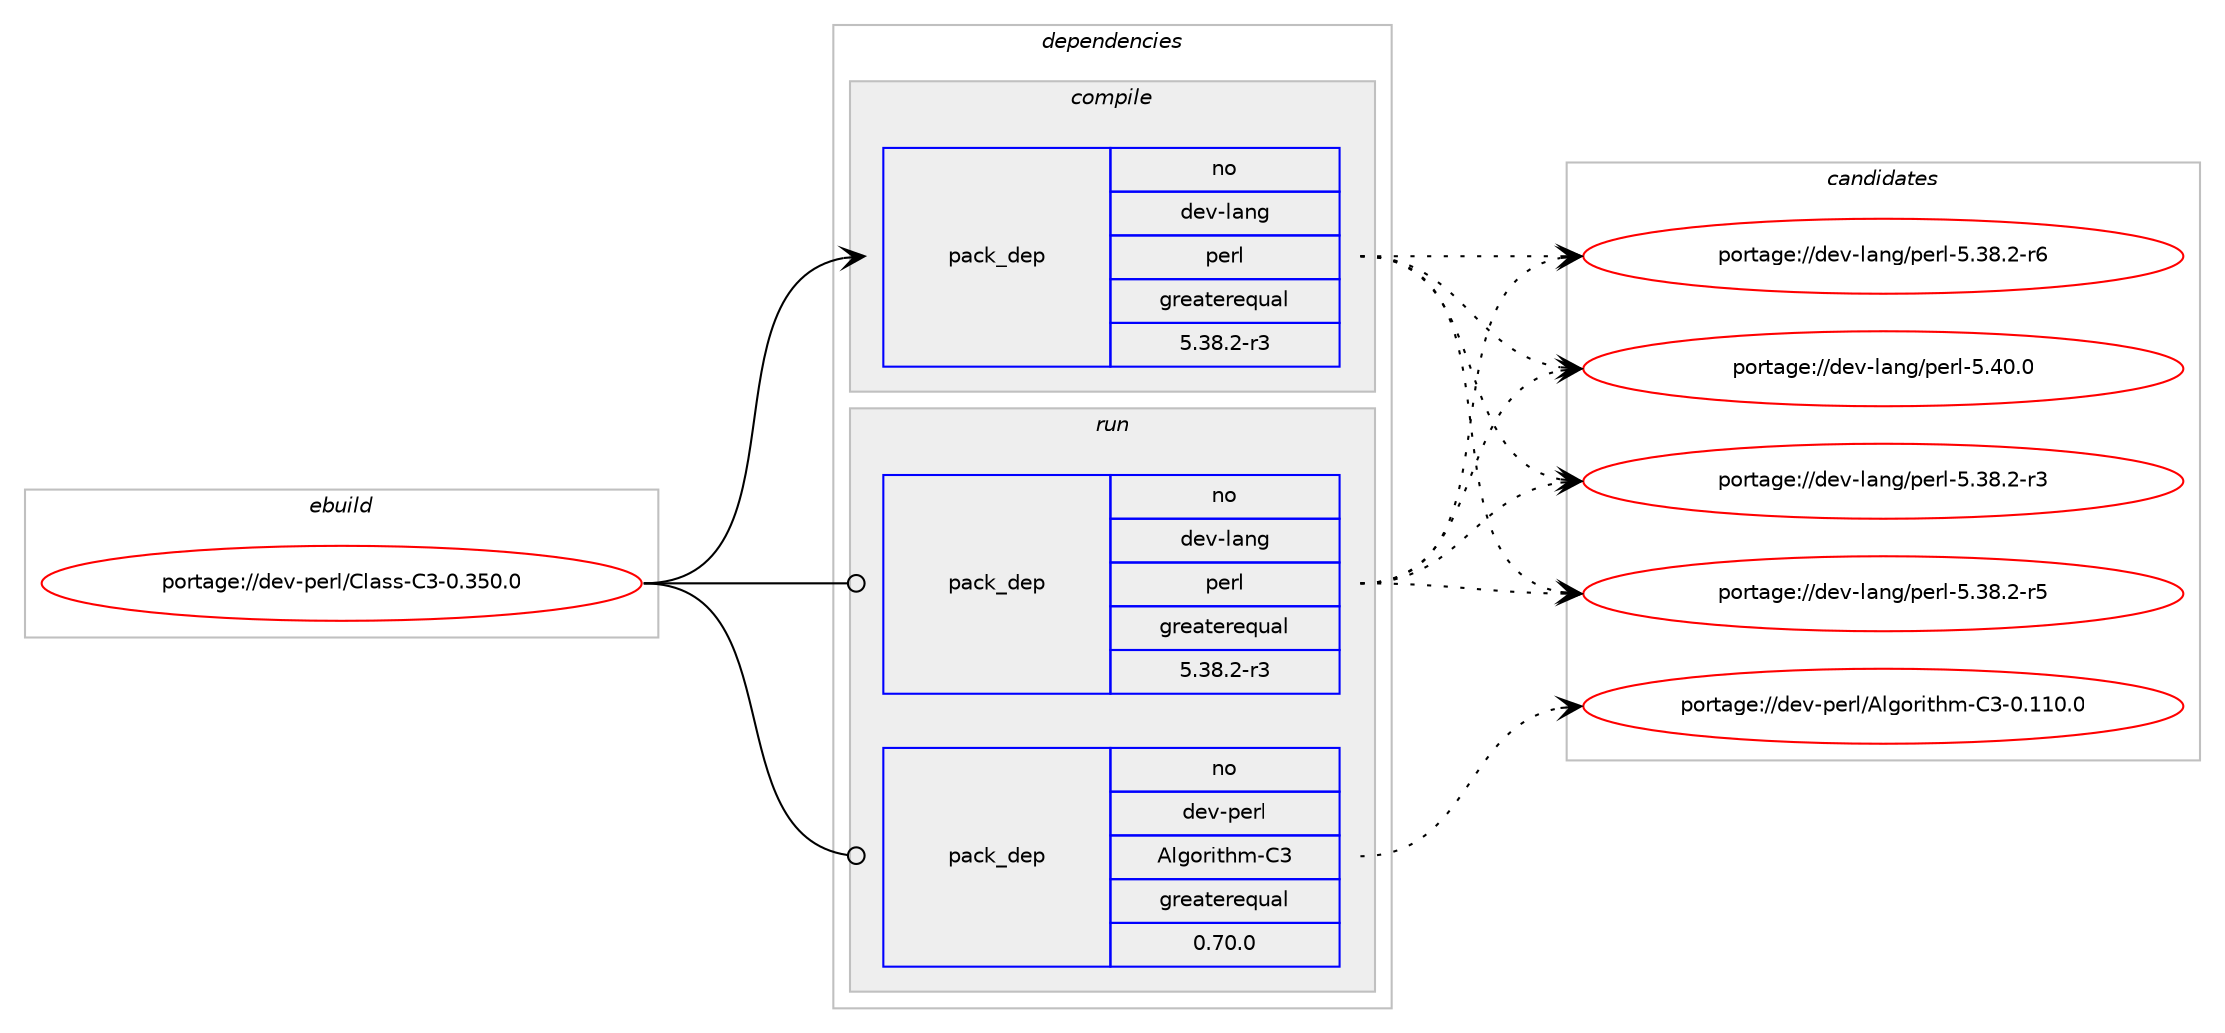 digraph prolog {

# *************
# Graph options
# *************

newrank=true;
concentrate=true;
compound=true;
graph [rankdir=LR,fontname=Helvetica,fontsize=10,ranksep=1.5];#, ranksep=2.5, nodesep=0.2];
edge  [arrowhead=vee];
node  [fontname=Helvetica,fontsize=10];

# **********
# The ebuild
# **********

subgraph cluster_leftcol {
color=gray;
rank=same;
label=<<i>ebuild</i>>;
id [label="portage://dev-perl/Class-C3-0.350.0", color=red, width=4, href="../dev-perl/Class-C3-0.350.0.svg"];
}

# ****************
# The dependencies
# ****************

subgraph cluster_midcol {
color=gray;
label=<<i>dependencies</i>>;
subgraph cluster_compile {
fillcolor="#eeeeee";
style=filled;
label=<<i>compile</i>>;
subgraph pack33578 {
dependency63654 [label=<<TABLE BORDER="0" CELLBORDER="1" CELLSPACING="0" CELLPADDING="4" WIDTH="220"><TR><TD ROWSPAN="6" CELLPADDING="30">pack_dep</TD></TR><TR><TD WIDTH="110">no</TD></TR><TR><TD>dev-lang</TD></TR><TR><TD>perl</TD></TR><TR><TD>greaterequal</TD></TR><TR><TD>5.38.2-r3</TD></TR></TABLE>>, shape=none, color=blue];
}
id:e -> dependency63654:w [weight=20,style="solid",arrowhead="vee"];
}
subgraph cluster_compileandrun {
fillcolor="#eeeeee";
style=filled;
label=<<i>compile and run</i>>;
}
subgraph cluster_run {
fillcolor="#eeeeee";
style=filled;
label=<<i>run</i>>;
subgraph pack33579 {
dependency63655 [label=<<TABLE BORDER="0" CELLBORDER="1" CELLSPACING="0" CELLPADDING="4" WIDTH="220"><TR><TD ROWSPAN="6" CELLPADDING="30">pack_dep</TD></TR><TR><TD WIDTH="110">no</TD></TR><TR><TD>dev-lang</TD></TR><TR><TD>perl</TD></TR><TR><TD>greaterequal</TD></TR><TR><TD>5.38.2-r3</TD></TR></TABLE>>, shape=none, color=blue];
}
id:e -> dependency63655:w [weight=20,style="solid",arrowhead="odot"];
# *** BEGIN UNKNOWN DEPENDENCY TYPE (TODO) ***
# id -> package_dependency(portage://dev-perl/Class-C3-0.350.0,run,no,dev-lang,perl,none,[,,],any_same_slot,[])
# *** END UNKNOWN DEPENDENCY TYPE (TODO) ***

subgraph pack33580 {
dependency63656 [label=<<TABLE BORDER="0" CELLBORDER="1" CELLSPACING="0" CELLPADDING="4" WIDTH="220"><TR><TD ROWSPAN="6" CELLPADDING="30">pack_dep</TD></TR><TR><TD WIDTH="110">no</TD></TR><TR><TD>dev-perl</TD></TR><TR><TD>Algorithm-C3</TD></TR><TR><TD>greaterequal</TD></TR><TR><TD>0.70.0</TD></TR></TABLE>>, shape=none, color=blue];
}
id:e -> dependency63656:w [weight=20,style="solid",arrowhead="odot"];
# *** BEGIN UNKNOWN DEPENDENCY TYPE (TODO) ***
# id -> package_dependency(portage://dev-perl/Class-C3-0.350.0,run,no,virtual,perl-Scalar-List-Utils,none,[,,],[],[])
# *** END UNKNOWN DEPENDENCY TYPE (TODO) ***

}
}

# **************
# The candidates
# **************

subgraph cluster_choices {
rank=same;
color=gray;
label=<<i>candidates</i>>;

subgraph choice33578 {
color=black;
nodesep=1;
choice100101118451089711010347112101114108455346515646504511451 [label="portage://dev-lang/perl-5.38.2-r3", color=red, width=4,href="../dev-lang/perl-5.38.2-r3.svg"];
choice100101118451089711010347112101114108455346515646504511453 [label="portage://dev-lang/perl-5.38.2-r5", color=red, width=4,href="../dev-lang/perl-5.38.2-r5.svg"];
choice100101118451089711010347112101114108455346515646504511454 [label="portage://dev-lang/perl-5.38.2-r6", color=red, width=4,href="../dev-lang/perl-5.38.2-r6.svg"];
choice10010111845108971101034711210111410845534652484648 [label="portage://dev-lang/perl-5.40.0", color=red, width=4,href="../dev-lang/perl-5.40.0.svg"];
dependency63654:e -> choice100101118451089711010347112101114108455346515646504511451:w [style=dotted,weight="100"];
dependency63654:e -> choice100101118451089711010347112101114108455346515646504511453:w [style=dotted,weight="100"];
dependency63654:e -> choice100101118451089711010347112101114108455346515646504511454:w [style=dotted,weight="100"];
dependency63654:e -> choice10010111845108971101034711210111410845534652484648:w [style=dotted,weight="100"];
}
subgraph choice33579 {
color=black;
nodesep=1;
choice100101118451089711010347112101114108455346515646504511451 [label="portage://dev-lang/perl-5.38.2-r3", color=red, width=4,href="../dev-lang/perl-5.38.2-r3.svg"];
choice100101118451089711010347112101114108455346515646504511453 [label="portage://dev-lang/perl-5.38.2-r5", color=red, width=4,href="../dev-lang/perl-5.38.2-r5.svg"];
choice100101118451089711010347112101114108455346515646504511454 [label="portage://dev-lang/perl-5.38.2-r6", color=red, width=4,href="../dev-lang/perl-5.38.2-r6.svg"];
choice10010111845108971101034711210111410845534652484648 [label="portage://dev-lang/perl-5.40.0", color=red, width=4,href="../dev-lang/perl-5.40.0.svg"];
dependency63655:e -> choice100101118451089711010347112101114108455346515646504511451:w [style=dotted,weight="100"];
dependency63655:e -> choice100101118451089711010347112101114108455346515646504511453:w [style=dotted,weight="100"];
dependency63655:e -> choice100101118451089711010347112101114108455346515646504511454:w [style=dotted,weight="100"];
dependency63655:e -> choice10010111845108971101034711210111410845534652484648:w [style=dotted,weight="100"];
}
subgraph choice33580 {
color=black;
nodesep=1;
choice1001011184511210111410847651081031111141051161041094567514548464949484648 [label="portage://dev-perl/Algorithm-C3-0.110.0", color=red, width=4,href="../dev-perl/Algorithm-C3-0.110.0.svg"];
dependency63656:e -> choice1001011184511210111410847651081031111141051161041094567514548464949484648:w [style=dotted,weight="100"];
}
}

}
